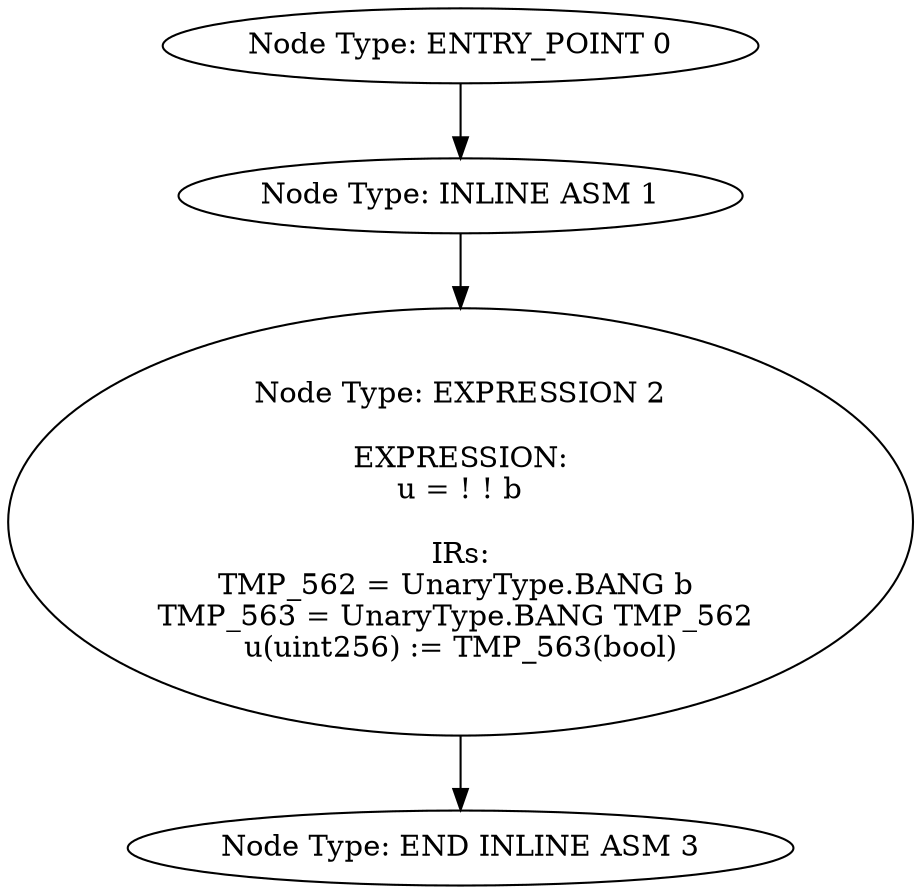 digraph{
0[label="Node Type: ENTRY_POINT 0
"];
0->1;
1[label="Node Type: INLINE ASM 1
"];
1->2;
2[label="Node Type: EXPRESSION 2

EXPRESSION:
u = ! ! b

IRs:
TMP_562 = UnaryType.BANG b 
TMP_563 = UnaryType.BANG TMP_562 
u(uint256) := TMP_563(bool)"];
2->3;
3[label="Node Type: END INLINE ASM 3
"];
}

